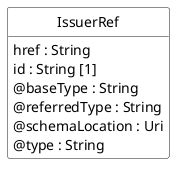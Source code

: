 @startuml
hide circle
hide methods
hide stereotype
show <<Enumeration>> stereotype
skinparam class {
   BackgroundColor<<Enumeration>> #E6F5F7
   BackgroundColor<<Ref>> #FFFFE0
   BackgroundColor<<Pivot>> #FFFFFFF
   BackgroundColor<<SimpleType>> #E2F0DA
   BackgroundColor #FCF2E3
}

class IssuerRef <<Pivot>> {
    href : String
    id : String [1]
    @baseType : String
    @referredType : String
    @schemaLocation : Uri
    @type : String
}


@enduml